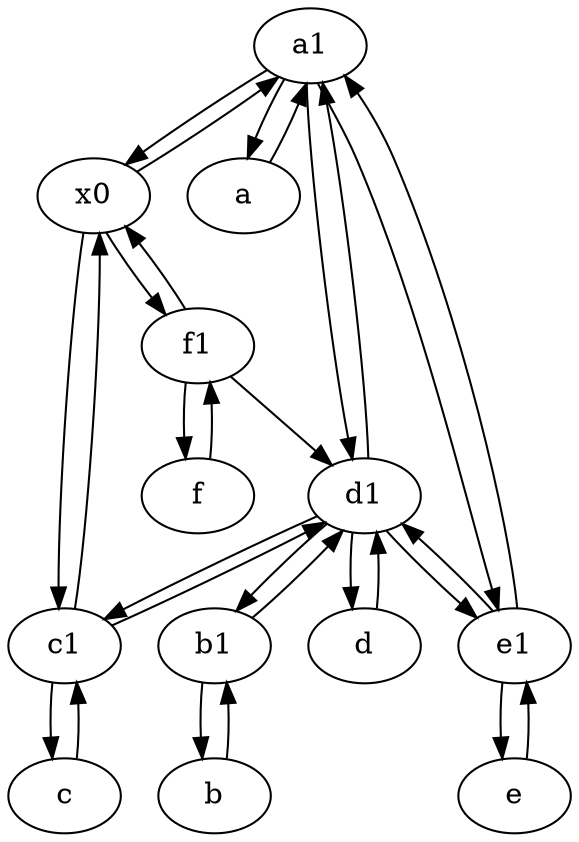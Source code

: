 digraph  {
	a1 [pos="40,15!"];
	x0;
	c1 [pos="30,15!"];
	c [pos="20,10!"];
	f [pos="15,45!"];
	d [pos="20,30!"];
	a [pos="40,10!"];
	b [pos="50,20!"];
	f1;
	e1 [pos="25,45!"];
	b1 [pos="45,20!"];
	e [pos="30,50!"];
	d1 [pos="25,30!"];
	x0 -> c1;
	f1 -> f;
	b1 -> b;
	e1 -> d1;
	x0 -> f1;
	d1 -> a1;
	f1 -> d1;
	d1 -> e1;
	x0 -> a1;
	b1 -> d1;
	e1 -> e;
	e -> e1;
	d1 -> d;
	d1 -> b1;
	c1 -> d1;
	e1 -> a1;
	c1 -> c;
	a1 -> a;
	f -> f1;
	c -> c1;
	a1 -> x0;
	a -> a1;
	a1 -> e1;
	c1 -> x0;
	d -> d1;
	d1 -> c1;
	a1 -> d1;
	b -> b1;
	f1 -> x0;

	}